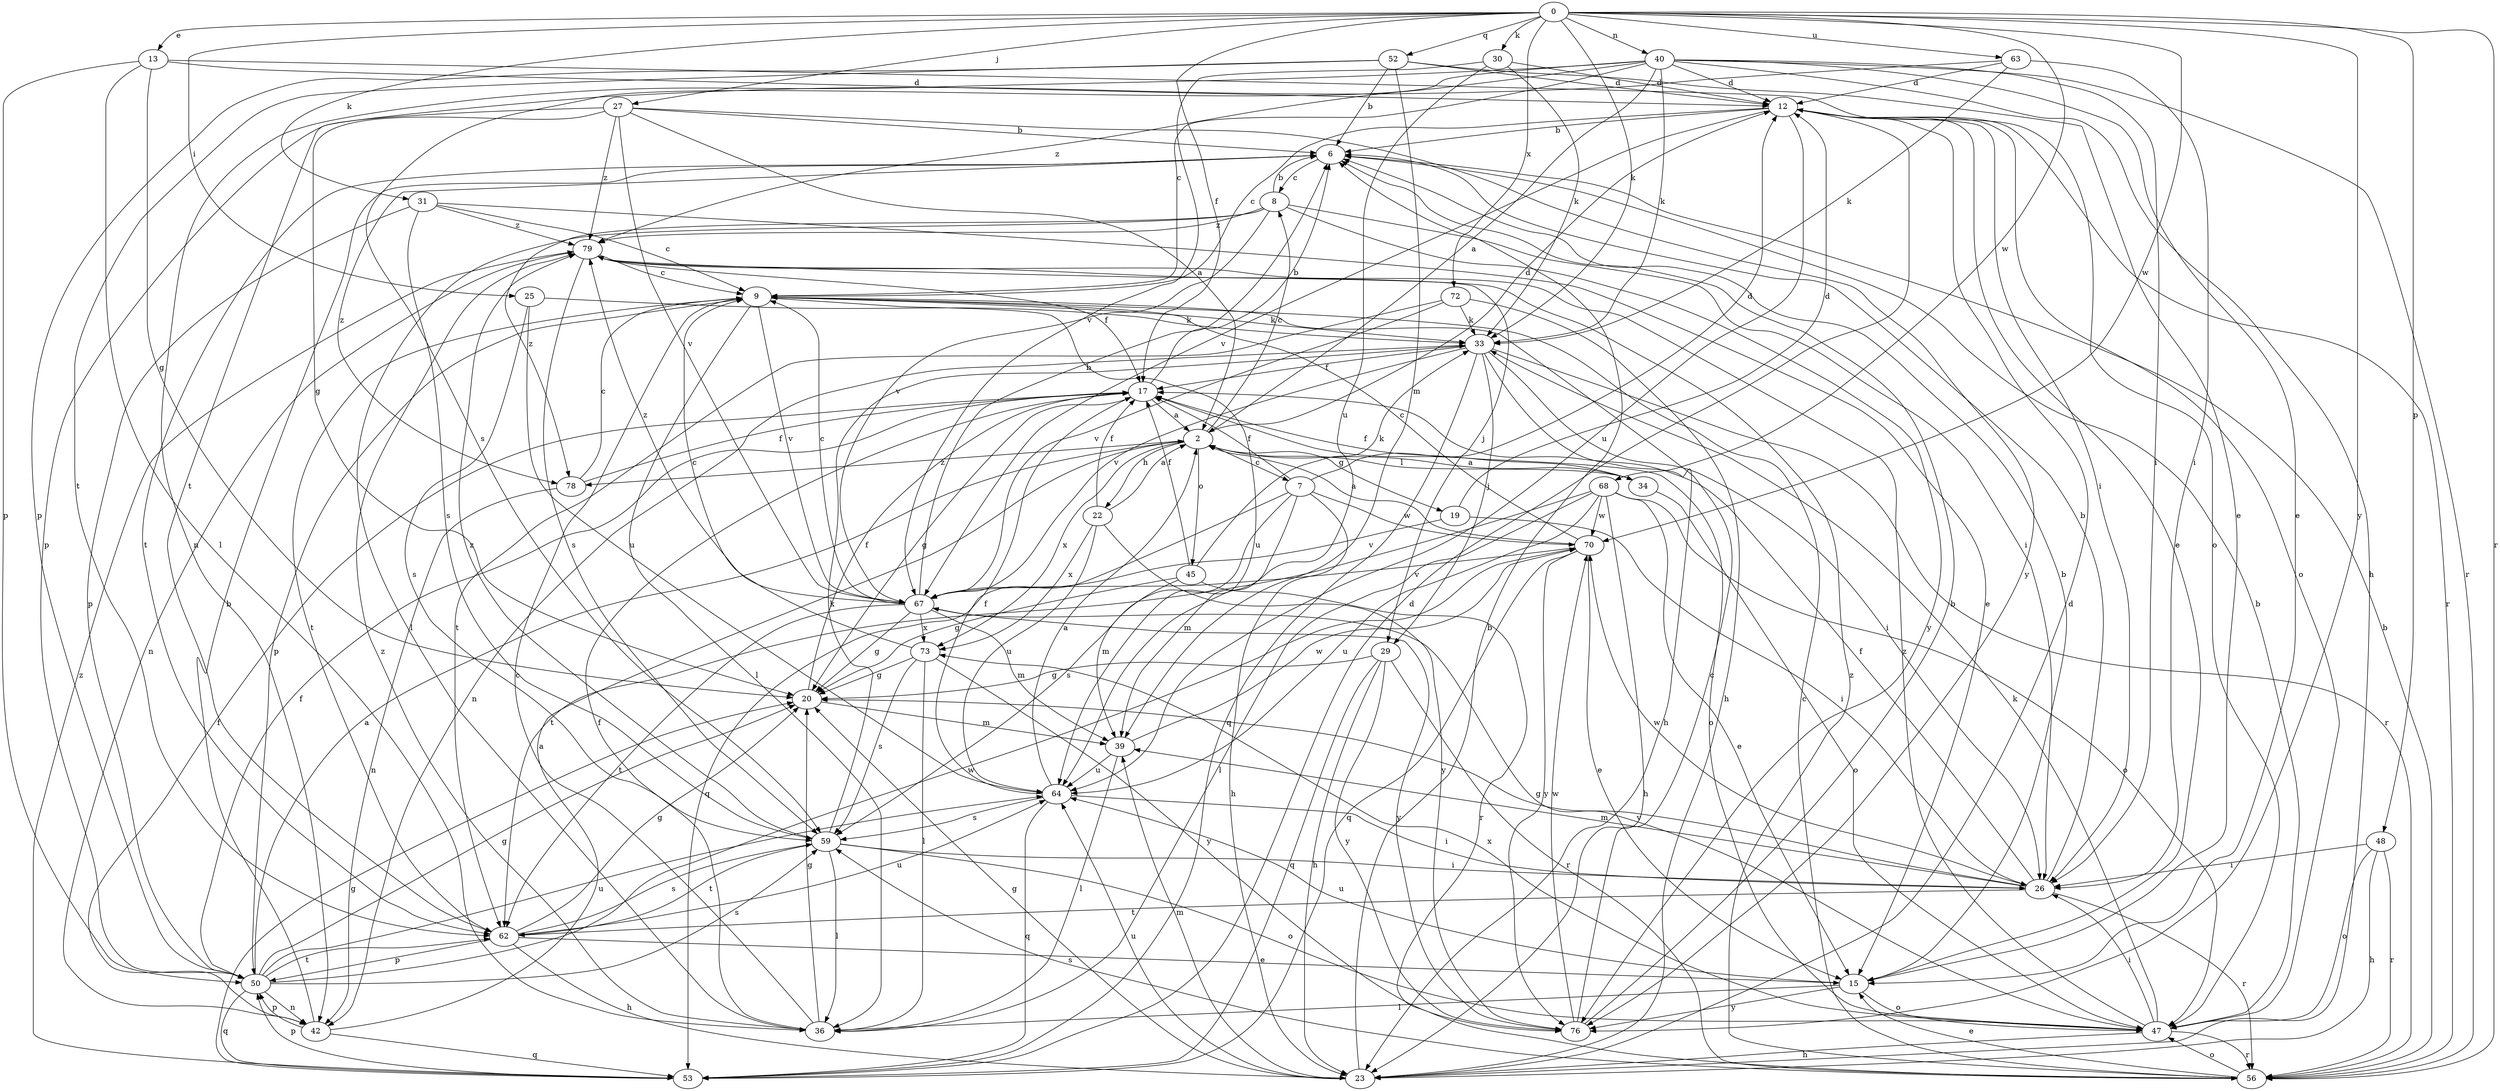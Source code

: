 strict digraph  {
0;
2;
6;
7;
8;
9;
12;
13;
15;
17;
19;
20;
22;
23;
25;
26;
27;
29;
30;
31;
33;
34;
36;
39;
40;
42;
45;
47;
48;
50;
52;
53;
56;
59;
62;
63;
64;
67;
68;
70;
72;
73;
76;
78;
79;
0 -> 13  [label=e];
0 -> 17  [label=f];
0 -> 25  [label=i];
0 -> 27  [label=j];
0 -> 30  [label=k];
0 -> 31  [label=k];
0 -> 33  [label=k];
0 -> 40  [label=n];
0 -> 48  [label=p];
0 -> 52  [label=q];
0 -> 56  [label=r];
0 -> 63  [label=u];
0 -> 68  [label=w];
0 -> 70  [label=w];
0 -> 72  [label=x];
0 -> 76  [label=y];
2 -> 7  [label=c];
2 -> 8  [label=c];
2 -> 12  [label=d];
2 -> 19  [label=g];
2 -> 22  [label=h];
2 -> 34  [label=l];
2 -> 45  [label=o];
2 -> 73  [label=x];
2 -> 78  [label=z];
6 -> 8  [label=c];
6 -> 62  [label=t];
6 -> 78  [label=z];
7 -> 12  [label=d];
7 -> 17  [label=f];
7 -> 23  [label=h];
7 -> 39  [label=m];
7 -> 53  [label=q];
7 -> 59  [label=s];
7 -> 70  [label=w];
8 -> 6  [label=b];
8 -> 26  [label=i];
8 -> 36  [label=l];
8 -> 67  [label=v];
8 -> 76  [label=y];
8 -> 78  [label=z];
8 -> 79  [label=z];
9 -> 33  [label=k];
9 -> 36  [label=l];
9 -> 50  [label=p];
9 -> 62  [label=t];
9 -> 64  [label=u];
9 -> 67  [label=v];
12 -> 6  [label=b];
12 -> 9  [label=c];
12 -> 15  [label=e];
12 -> 26  [label=i];
12 -> 47  [label=o];
12 -> 56  [label=r];
12 -> 64  [label=u];
12 -> 67  [label=v];
13 -> 12  [label=d];
13 -> 20  [label=g];
13 -> 36  [label=l];
13 -> 47  [label=o];
13 -> 50  [label=p];
15 -> 6  [label=b];
15 -> 36  [label=l];
15 -> 47  [label=o];
15 -> 64  [label=u];
15 -> 76  [label=y];
17 -> 2  [label=a];
17 -> 6  [label=b];
17 -> 20  [label=g];
17 -> 47  [label=o];
19 -> 12  [label=d];
19 -> 26  [label=i];
19 -> 67  [label=v];
20 -> 17  [label=f];
20 -> 39  [label=m];
22 -> 2  [label=a];
22 -> 17  [label=f];
22 -> 64  [label=u];
22 -> 73  [label=x];
22 -> 76  [label=y];
23 -> 6  [label=b];
23 -> 12  [label=d];
23 -> 20  [label=g];
23 -> 39  [label=m];
23 -> 64  [label=u];
25 -> 33  [label=k];
25 -> 59  [label=s];
25 -> 64  [label=u];
26 -> 6  [label=b];
26 -> 17  [label=f];
26 -> 20  [label=g];
26 -> 39  [label=m];
26 -> 56  [label=r];
26 -> 62  [label=t];
26 -> 70  [label=w];
27 -> 2  [label=a];
27 -> 6  [label=b];
27 -> 20  [label=g];
27 -> 50  [label=p];
27 -> 67  [label=v];
27 -> 76  [label=y];
27 -> 79  [label=z];
29 -> 20  [label=g];
29 -> 23  [label=h];
29 -> 53  [label=q];
29 -> 56  [label=r];
29 -> 76  [label=y];
30 -> 12  [label=d];
30 -> 33  [label=k];
30 -> 64  [label=u];
30 -> 67  [label=v];
31 -> 9  [label=c];
31 -> 15  [label=e];
31 -> 50  [label=p];
31 -> 59  [label=s];
31 -> 79  [label=z];
33 -> 17  [label=f];
33 -> 23  [label=h];
33 -> 26  [label=i];
33 -> 29  [label=j];
33 -> 42  [label=n];
33 -> 53  [label=q];
33 -> 56  [label=r];
33 -> 67  [label=v];
34 -> 2  [label=a];
34 -> 17  [label=f];
34 -> 47  [label=o];
36 -> 9  [label=c];
36 -> 17  [label=f];
36 -> 20  [label=g];
36 -> 79  [label=z];
39 -> 36  [label=l];
39 -> 64  [label=u];
39 -> 70  [label=w];
40 -> 2  [label=a];
40 -> 9  [label=c];
40 -> 12  [label=d];
40 -> 15  [label=e];
40 -> 23  [label=h];
40 -> 26  [label=i];
40 -> 33  [label=k];
40 -> 42  [label=n];
40 -> 56  [label=r];
40 -> 59  [label=s];
40 -> 79  [label=z];
42 -> 2  [label=a];
42 -> 6  [label=b];
42 -> 17  [label=f];
42 -> 50  [label=p];
42 -> 53  [label=q];
45 -> 17  [label=f];
45 -> 20  [label=g];
45 -> 33  [label=k];
45 -> 39  [label=m];
45 -> 56  [label=r];
47 -> 6  [label=b];
47 -> 23  [label=h];
47 -> 26  [label=i];
47 -> 33  [label=k];
47 -> 56  [label=r];
47 -> 67  [label=v];
47 -> 73  [label=x];
47 -> 79  [label=z];
48 -> 23  [label=h];
48 -> 26  [label=i];
48 -> 47  [label=o];
48 -> 56  [label=r];
50 -> 2  [label=a];
50 -> 17  [label=f];
50 -> 20  [label=g];
50 -> 42  [label=n];
50 -> 53  [label=q];
50 -> 59  [label=s];
50 -> 62  [label=t];
50 -> 64  [label=u];
50 -> 70  [label=w];
52 -> 6  [label=b];
52 -> 12  [label=d];
52 -> 15  [label=e];
52 -> 39  [label=m];
52 -> 50  [label=p];
52 -> 62  [label=t];
53 -> 12  [label=d];
53 -> 20  [label=g];
53 -> 50  [label=p];
53 -> 79  [label=z];
56 -> 6  [label=b];
56 -> 9  [label=c];
56 -> 15  [label=e];
56 -> 47  [label=o];
56 -> 59  [label=s];
56 -> 79  [label=z];
59 -> 26  [label=i];
59 -> 33  [label=k];
59 -> 36  [label=l];
59 -> 47  [label=o];
59 -> 62  [label=t];
59 -> 79  [label=z];
62 -> 15  [label=e];
62 -> 20  [label=g];
62 -> 23  [label=h];
62 -> 50  [label=p];
62 -> 59  [label=s];
62 -> 64  [label=u];
63 -> 12  [label=d];
63 -> 26  [label=i];
63 -> 33  [label=k];
63 -> 62  [label=t];
64 -> 2  [label=a];
64 -> 17  [label=f];
64 -> 26  [label=i];
64 -> 53  [label=q];
64 -> 59  [label=s];
67 -> 6  [label=b];
67 -> 9  [label=c];
67 -> 20  [label=g];
67 -> 39  [label=m];
67 -> 62  [label=t];
67 -> 73  [label=x];
67 -> 76  [label=y];
67 -> 79  [label=z];
68 -> 15  [label=e];
68 -> 23  [label=h];
68 -> 36  [label=l];
68 -> 47  [label=o];
68 -> 62  [label=t];
68 -> 64  [label=u];
68 -> 70  [label=w];
70 -> 2  [label=a];
70 -> 9  [label=c];
70 -> 15  [label=e];
70 -> 53  [label=q];
70 -> 67  [label=v];
70 -> 76  [label=y];
72 -> 23  [label=h];
72 -> 33  [label=k];
72 -> 62  [label=t];
72 -> 67  [label=v];
73 -> 9  [label=c];
73 -> 20  [label=g];
73 -> 36  [label=l];
73 -> 59  [label=s];
73 -> 76  [label=y];
76 -> 6  [label=b];
76 -> 9  [label=c];
76 -> 70  [label=w];
78 -> 9  [label=c];
78 -> 17  [label=f];
78 -> 42  [label=n];
79 -> 9  [label=c];
79 -> 17  [label=f];
79 -> 29  [label=j];
79 -> 42  [label=n];
79 -> 59  [label=s];
}
